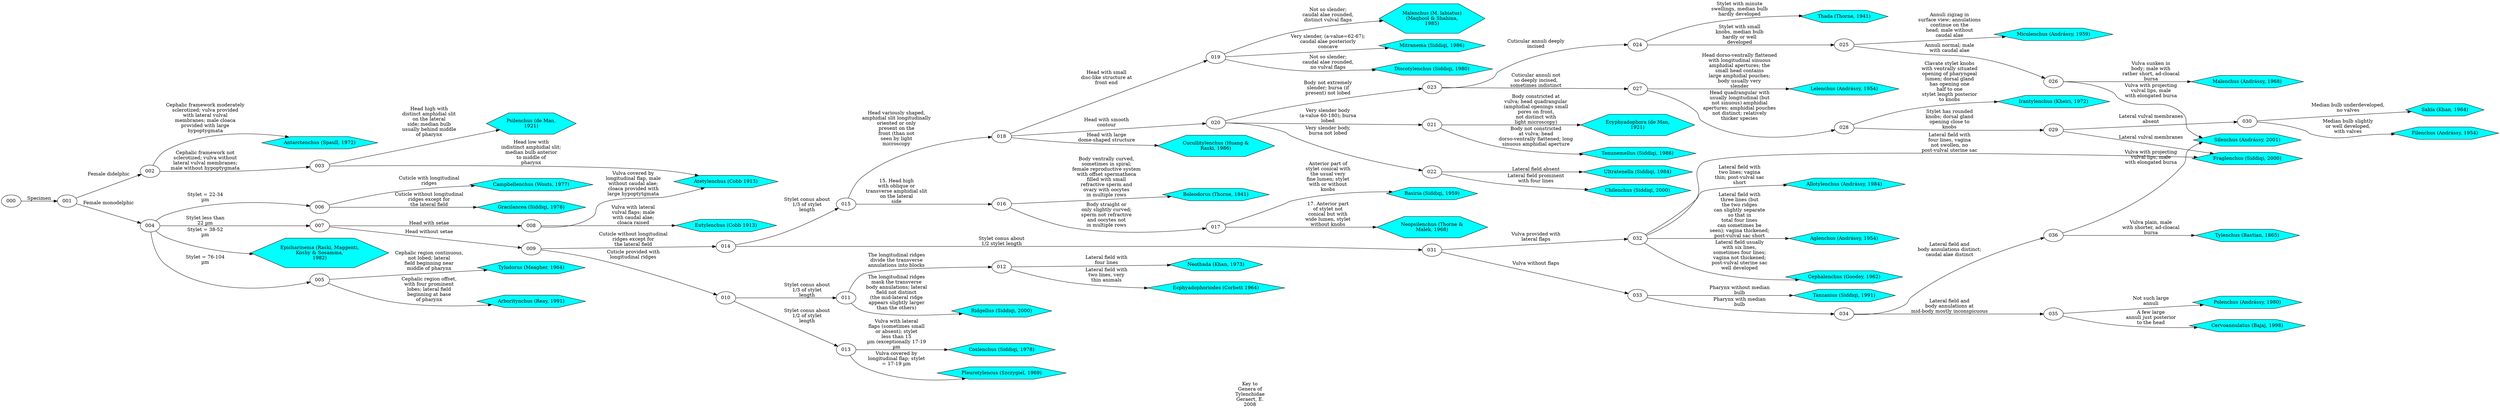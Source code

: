 digraph GraphTitle {
	graph [rankdir=LR remincross=True]
	label="Key to
 Genera of 
Tylenchidae
 Geraert, E. 
2008"
	"Antarctenchus (Spaull, 1972)
" [label="Antarctenchus (Spaull, 1972)
" fillcolor=aqua shape=hexagon style=filled]
	"Psilenchus (de Man,
1921)
" [label="Psilenchus (de Man,
1921)
" fillcolor=aqua shape=hexagon style=filled]
	"Atetylenchus (Cobb 1913)
" [label="Atetylenchus (Cobb 1913)
" fillcolor=aqua shape=hexagon style=filled]
	"Epicharinema (Raski, Maggenti,
Koshy & Sosamma,
1982)
" [label="Epicharinema (Raski, Maggenti,
Koshy & Sosamma,
1982)
" fillcolor=aqua shape=hexagon style=filled]
	"Tylodorus (Meagher, 1964)
" [label="Tylodorus (Meagher, 1964)
" fillcolor=aqua shape=hexagon style=filled]
	"Arboritynchus (Reay, 1991)
" [label="Arboritynchus (Reay, 1991)
" fillcolor=aqua shape=hexagon style=filled]
	"Campbellenchus (Wouts, 1977)
" [label="Campbellenchus (Wouts, 1977)
" fillcolor=aqua shape=hexagon style=filled]
	"Gracilancea (Siddiqi, 1976)
" [label="Gracilancea (Siddiqi, 1976)
" fillcolor=aqua shape=hexagon style=filled]
	"Atetylenchus (Cobb 1913)
" [label="Atetylenchus (Cobb 1913)
" fillcolor=aqua shape=hexagon style=filled]
	"Eutylenchus (Cobb 1913)
" [label="Eutylenchus (Cobb 1913)
" fillcolor=aqua shape=hexagon style=filled]
	"Ridgellus (Siddiqi, 2000)
" [label="Ridgellus (Siddiqi, 2000)
" fillcolor=aqua shape=hexagon style=filled]
	"Neothada (Khan, 1973)
" [label="Neothada (Khan, 1973)
" fillcolor=aqua shape=hexagon style=filled]
	"Ecphyadophoriodes (Corbett 1964)
" [label="Ecphyadophoriodes (Corbett 1964)
" fillcolor=aqua shape=hexagon style=filled]
	"Pleurotylencus (Szczygiel, 1969)
" [label="Pleurotylencus (Szczygiel, 1969)
" fillcolor=aqua shape=hexagon style=filled]
	"Coslenchus (Siddiqi, 1978)
" [label="Coslenchus (Siddiqi, 1978)
" fillcolor=aqua shape=hexagon style=filled]
	"Boleodorus (Thorne, 1941)
" [label="Boleodorus (Thorne, 1941)
" fillcolor=aqua shape=hexagon style=filled]
	"Neopsilenchus (Thorne &
Malek, 1968)
" [label="Neopsilenchus (Thorne &
Malek, 1968)
" fillcolor=aqua shape=hexagon style=filled]
	"Basiria (Siddiqi, 1959)
" [label="Basiria (Siddiqi, 1959)
" fillcolor=aqua shape=hexagon style=filled]
	"Cucullitylenchus (Huang &
Raski, 1986)
" [label="Cucullitylenchus (Huang &
Raski, 1986)
" fillcolor=aqua shape=hexagon style=filled]
	"Mitranema (Siddiqi, 1986)
" [label="Mitranema (Siddiqi, 1986)
" fillcolor=aqua shape=hexagon style=filled]
	"Discotylenchus (Siddiqi, 1980)
" [label="Discotylenchus (Siddiqi, 1980)
" fillcolor=aqua shape=hexagon style=filled]
	"Malenchus (M. labiatus)
(Maqbool & Shahina,
1985)
" [label="Malenchus (M. labiatus)
(Maqbool & Shahina,
1985)
" fillcolor=aqua shape=hexagon style=filled]
	"Ecyphyadophora (de Man,
1921)
" [label="Ecyphyadophora (de Man,
1921)
" fillcolor=aqua shape=hexagon style=filled]
	"Tenunemellus (Siddiqi, 1986)
" [label="Tenunemellus (Siddiqi, 1986)
" fillcolor=aqua shape=hexagon style=filled]
	"Ultratenella (Siddiqi, 1984)
" [label="Ultratenella (Siddiqi, 1984)
" fillcolor=aqua shape=hexagon style=filled]
	"Chilenchus (Siddiqi, 2000)
" [label="Chilenchus (Siddiqi, 2000)
" fillcolor=aqua shape=hexagon style=filled]
	"Thada (Thorne, 1941)
" [label="Thada (Thorne, 1941)
" fillcolor=aqua shape=hexagon style=filled]
	"Miculenchus (Andrássy, 1959)
" [label="Miculenchus (Andrássy, 1959)
" fillcolor=aqua shape=hexagon style=filled]
	"Silenchus (Andrássy, 2001)
" [label="Silenchus (Andrássy, 2001)
" fillcolor=aqua shape=hexagon style=filled]
	"Malenchus (Andrássy, 1968)
" [label="Malenchus (Andrássy, 1968)
" fillcolor=aqua shape=hexagon style=filled]
	"Lelenchus (Andrássy, 1954)
" [label="Lelenchus (Andrássy, 1954)
" fillcolor=aqua shape=hexagon style=filled]
	"Irantylenchus (Kheiri, 1972)
" [label="Irantylenchus (Kheiri, 1972)
" fillcolor=aqua shape=hexagon style=filled]
	"Fraglenchus (Siddiqi, 2000)
" [label="Fraglenchus (Siddiqi, 2000)
" fillcolor=aqua shape=hexagon style=filled]
	"Sakia (Khan, 1964)
" [label="Sakia (Khan, 1964)
" fillcolor=aqua shape=hexagon style=filled]
	"Filenchus (Andrássy, 1954)
" [label="Filenchus (Andrássy, 1954)
" fillcolor=aqua shape=hexagon style=filled]
	"Allotylenchus (Andrássy, 1984)
" [label="Allotylenchus (Andrássy, 1984)
" fillcolor=aqua shape=hexagon style=filled]
	"Aglenchus (Andrássy, 1954)
" [label="Aglenchus (Andrássy, 1954)
" fillcolor=aqua shape=hexagon style=filled]
	"Fraglenchus (Siddiqi, 2000)
" [label="Fraglenchus (Siddiqi, 2000)
" fillcolor=aqua shape=hexagon style=filled]
	"Cephalenchus (Goodey, 1962)
" [label="Cephalenchus (Goodey, 1962)
" fillcolor=aqua shape=hexagon style=filled]
	"Tanzanius (Siddiqi, 1991)
" [label="Tanzanius (Siddiqi, 1991)
" fillcolor=aqua shape=hexagon style=filled]
	"Cervoannulatus (Bajaj, 1998)
" [label="Cervoannulatus (Bajaj, 1998)
" fillcolor=aqua shape=hexagon style=filled]
	"Polenchus (Andrássy, 1980)
" [label="Polenchus (Andrássy, 1980)
" fillcolor=aqua shape=hexagon style=filled]
	"Silenchus (Andrássy, 2001)
" [label="Silenchus (Andrássy, 2001)
" fillcolor=aqua shape=hexagon style=filled]
	"Tylenchus (Bastian, 1865)
" [label="Tylenchus (Bastian, 1865)
" fillcolor=aqua shape=hexagon style=filled]
	000
 -> 001
 [label=Specimen
]
	001
 -> 002
 [label="Female didelphic
"]
	001
 -> 004
 [label="Female monodelphic
"]
	002
 -> "Antarctenchus (Spaull, 1972)
" [label="Cephalic framework moderately
sclerotized; vulva provided
with lateral vulval
membranes; male cloaca
provided with large
hypoptygmata
"]
	002
 -> 003
 [label="Cephalic framework not
sclerotized; vulva without
lateral vulval membranes;
male without hypoptygmata
"]
	003
 -> "Psilenchus (de Man,
1921)
" [label="Head high with
distinct amphidial slit
on the lateral
side; median bulb
usually behind middle
of pharynx
"]
	003
 -> "Atetylenchus (Cobb 1913)
" [label="Head low with
indistinct amphidial slit;
median bulb anterior
to middle of
pharynx
"]
	004
 -> 005
 [label="Stylet = 76-104
µm
"]
	004
 -> "Epicharinema (Raski, Maggenti,
Koshy & Sosamma,
1982)
" [label="Stylet = 38-52
µm
"]
	004
 -> 006
 [label="Stylet = 22-34
µm
"]
	004
 -> 007
 [label="Stylet less than
22 µm
"]
	005
 -> "Tylodorus (Meagher, 1964)
" [label="Cephalic region continuous,
not lobed; lateral
field beginning near
middle of pharynx
"]
	005
 -> "Arboritynchus (Reay, 1991)
" [label="Cephalic region offset,
with four prominent
lobes; lateral field
beginning at base
of pharynx
"]
	006
 -> "Campbellenchus (Wouts, 1977)
" [label="Cuticle with longitudinal
ridges
"]
	006
 -> "Gracilancea (Siddiqi, 1976)
" [label="Cuticle without longitudinal
ridges except for
the lateral field
"]
	007
 -> 008
 [label="Head with setae
"]
	007
 -> 009
 [label="Head without setae
"]
	008
 -> "Atetylenchus (Cobb 1913)
" [label="Vulva covered by
longitudinal flap, male
without caudal alae;
cloaca provided with
large hypoptytgmata
"]
	008
 -> "Eutylenchus (Cobb 1913)
" [label="Vulva with lateral
vulval flaps; male
with caudal alae;
cloaca raised
"]
	009
 -> 010
 [label="Cuticle provided with
longitudinal ridges
"]
	009
 -> 014
 [label="Cuticle without longitudinal
ridges except for
the lateral field
"]
	010
 -> 011
 [label="Stylet conus about
1/3 of stylet
length
"]
	010
 -> 013
 [label="Stylet conus about
1/2 of stylet
length
"]
	011
 -> "Ridgellus (Siddiqi, 2000)
" [label="The longitudinal ridges
mask the transverse
body annulations; lateral
field not distinct
(the mid-lateral ridge
appears slightly larger
than the others)
"]
	011
 -> 012
 [label="The longitudinal ridges
divide the transverse
annulations into blocks
"]
	012
 -> "Neothada (Khan, 1973)
" [label="Lateral field with
four lines
"]
	012
 -> "Ecphyadophoriodes (Corbett 1964)
" [label="Lateral field with
two lines, very
thin animals
"]
	013
 -> "Pleurotylencus (Szczygiel, 1969)
" [label="Vulva covered by
longitudinal flap; stylet
= 17-19 µm
"]
	013
 -> "Coslenchus (Siddiqi, 1978)
" [label="Vulva with lateral
flaps (sometimes small
or absent); stylet
less than 15
µm (exceptionally 17-19
µm
"]
	014
 -> 015
 [label="Stylet conus about
1/3 of stylet
length
"]
	014
 -> 031
 [label="Stylet conus about
1/2 stylet length
"]
	015
 -> 016
 [label="15. Head high
with oblique or
transverse amphidial slit
on the lateral
side
"]
	015
 -> 018
 [label="Head variously shaped,
amphidial slit longitudinally
oriented or only
present on the
front (than not
seen by light
microscopy
"]
	016
 -> "Boleodorus (Thorne, 1941)
" [label="Body ventrally curved,
sometimes in spiral;
female reproductive system
with offset spermatheca
filled with small
refractive sperm and
ovary with oocytes
in multiple rows
"]
	016
 -> 017
 [label="Body straight or
only slightly curved;
sperm not refractive
and oocytes not
in multiple rows
"]
	017
 -> "Neopsilenchus (Thorne &
Malek, 1968)
" [label="17. Anterior part
of stylet not
conical but with
wide lumen, stylet
without knobs
"]
	017
 -> "Basiria (Siddiqi, 1959)
" [label="Anterior part of
stylet conical with
the usual very
fine lumen; stylet
with or without
knobs
"]
	018
 -> "Cucullitylenchus (Huang &
Raski, 1986)
" [label="Head with large
dome-shaped structure
"]
	018
 -> 019
 [label="Head with small
disc-like structure at
front end
"]
	018
 -> 020
 [label="Head with smooth
contour
"]
	019
 -> "Mitranema (Siddiqi, 1986)
" [label="Very slender, (a-value=62-67);
caudal alae posteriorly
concave
"]
	019
 -> "Discotylenchus (Siddiqi, 1980)
" [label="Not so slender;
caudal alae rounded,
no vulval flaps
"]
	019
 -> "Malenchus (M. labiatus)
(Maqbool & Shahina,
1985)
" [label="Not so slender;
caudal alae rounded,
distinct vulval flaps
"]
	020
 -> 021
 [label="Very slender body
(a-value 60-180); bursa
lobed
"]
	020
 -> 022
 [label="Very slender body,
bursa not lobed
"]
	020
 -> 023
 [label="Body not extremely
slender; bursa (if
present) not lobed
"]
	021
 -> "Ecyphyadophora (de Man,
1921)
" [label="Body constricted at
vulva; head quadrangular
(amphidial openings small
pores on front,
not distinct with
light microscopy)
"]
	021
 -> "Tenunemellus (Siddiqi, 1986)
" [label="Body not constricted
at vulva; head
dorso-ventrally flattened; long
sinuous amphidial aperture
"]
	022
 -> "Ultratenella (Siddiqi, 1984)
" [label="Lateral field absent
"]
	022
 -> "Chilenchus (Siddiqi, 2000)
" [label="Lateral field prominent
with four lines
"]
	023
 -> 024
 [label="Cuticular annuli deeply
incised
"]
	023
 -> 027
 [label="Cuticular annuli not
so deeply incised,
sometimes indistinct
"]
	024
 -> "Thada (Thorne, 1941)
" [label="Stylet with minute
swellings, median bulb
hardly developed
"]
	024
 -> 025
 [label="Stylet with small
knobs, median bulb
hardly or well
developed
"]
	025
 -> "Miculenchus (Andrássy, 1959)
" [label="Annuli zigzag in
surface view; annulations
continue on the
head; male without
caudal alae
"]
	025
 -> 026
 [label="Annuli normal; male
with caudal alae
"]
	026
 -> "Silenchus (Andrássy, 2001)
" [label="Vulva with projecting
vulval lips, male
with elongated bursa
"]
	026
 -> "Malenchus (Andrássy, 1968)
" [label="Vulva sunken in
body; male with
rather short, ad-cloacal
bursa
"]
	027
 -> "Lelenchus (Andrássy, 1954)
" [label="Head dorso-ventrally flattened
with longitudinal sinuous
amphidial apertures; the
small head contains
large amphidial pouches;
body usually very
slender
"]
	027
 -> 028
 [label="Head quadrangular with
usually longitudinal (but
not sinuous) amphidial
apertures; amphidial pouches
not distinct; relatively
thicker species
"]
	028
 -> "Irantylenchus (Kheiri, 1972)
" [label="Clavate stylet knobs
with ventrally situated
opening of pharyngeal
lumen; dorsal gland
has opening one
half to one
stylet length posterior
to knobs
"]
	028
 -> 029
 [label="Stylet has rounded
knobs; dorsal gland
opening close to
knobs
"]
	029
 -> "Fraglenchus (Siddiqi, 2000)
" [label="Lateral vulval membranes
"]
	029
 -> 030
 [label="Lateral vulval membranes
absent
"]
	030
 -> "Sakia (Khan, 1964)
" [label="Median bulb underdeveloped,
no valves
"]
	030
 -> "Filenchus (Andrássy, 1954)
" [label="Median bulb slightly
or well developed,
with valves
"]
	031
 -> 032
 [label="Vulva provided with
lateral flaps
"]
	031
 -> 033
 [label="Vulva without flaps
"]
	032
 -> "Allotylenchus (Andrássy, 1984)
" [label="Lateral field with
two lines; vagina
thin; post-vulval sac
short
"]
	032
 -> "Aglenchus (Andrássy, 1954)
" [label="Lateral field with
three lines (but
the two ridges
can slightly separate
so that in
total four lines
can sometimes be
seen); vagina thickened;
post-vulval sac short
"]
	032
 -> "Fraglenchus (Siddiqi, 2000)
" [label="Lateral field with
four lines, vagina
not swollen, no
post-vulval uterine sac
"]
	032
 -> "Cephalenchus (Goodey, 1962)
" [label="Lateral field usually
with six lines,
sometimes four lines;
vagina not thickened;
post-vulval uterine sac
well developed
"]
	033
 -> "Tanzanius (Siddiqi, 1991)
" [label="Pharynx without median
bulb
"]
	033
 -> 034
 [label="Pharynx with median
bulb
"]
	034
 -> 035
 [label="Lateral field and
body annulations at
mid-body mostly inconspicuous
"]
	034
 -> 036
 [label="Lateral field and
body annulations distinct;
caudal alae distinct
"]
	035
 -> "Cervoannulatus (Bajaj, 1998)
" [label="A few large
annuli just posterior
to the head
"]
	035
 -> "Polenchus (Andrássy, 1980)
" [label="Not such large
annuli
"]
	036
 -> "Silenchus (Andrássy, 2001)
" [label="Vulva with projecting
vulval lips, male
with elongated bursa
"]
	036
 -> "Tylenchus (Bastian, 1865)
" [label="Vulva plain, male
with shorter, ad-cloacal
bursa
"]
}
